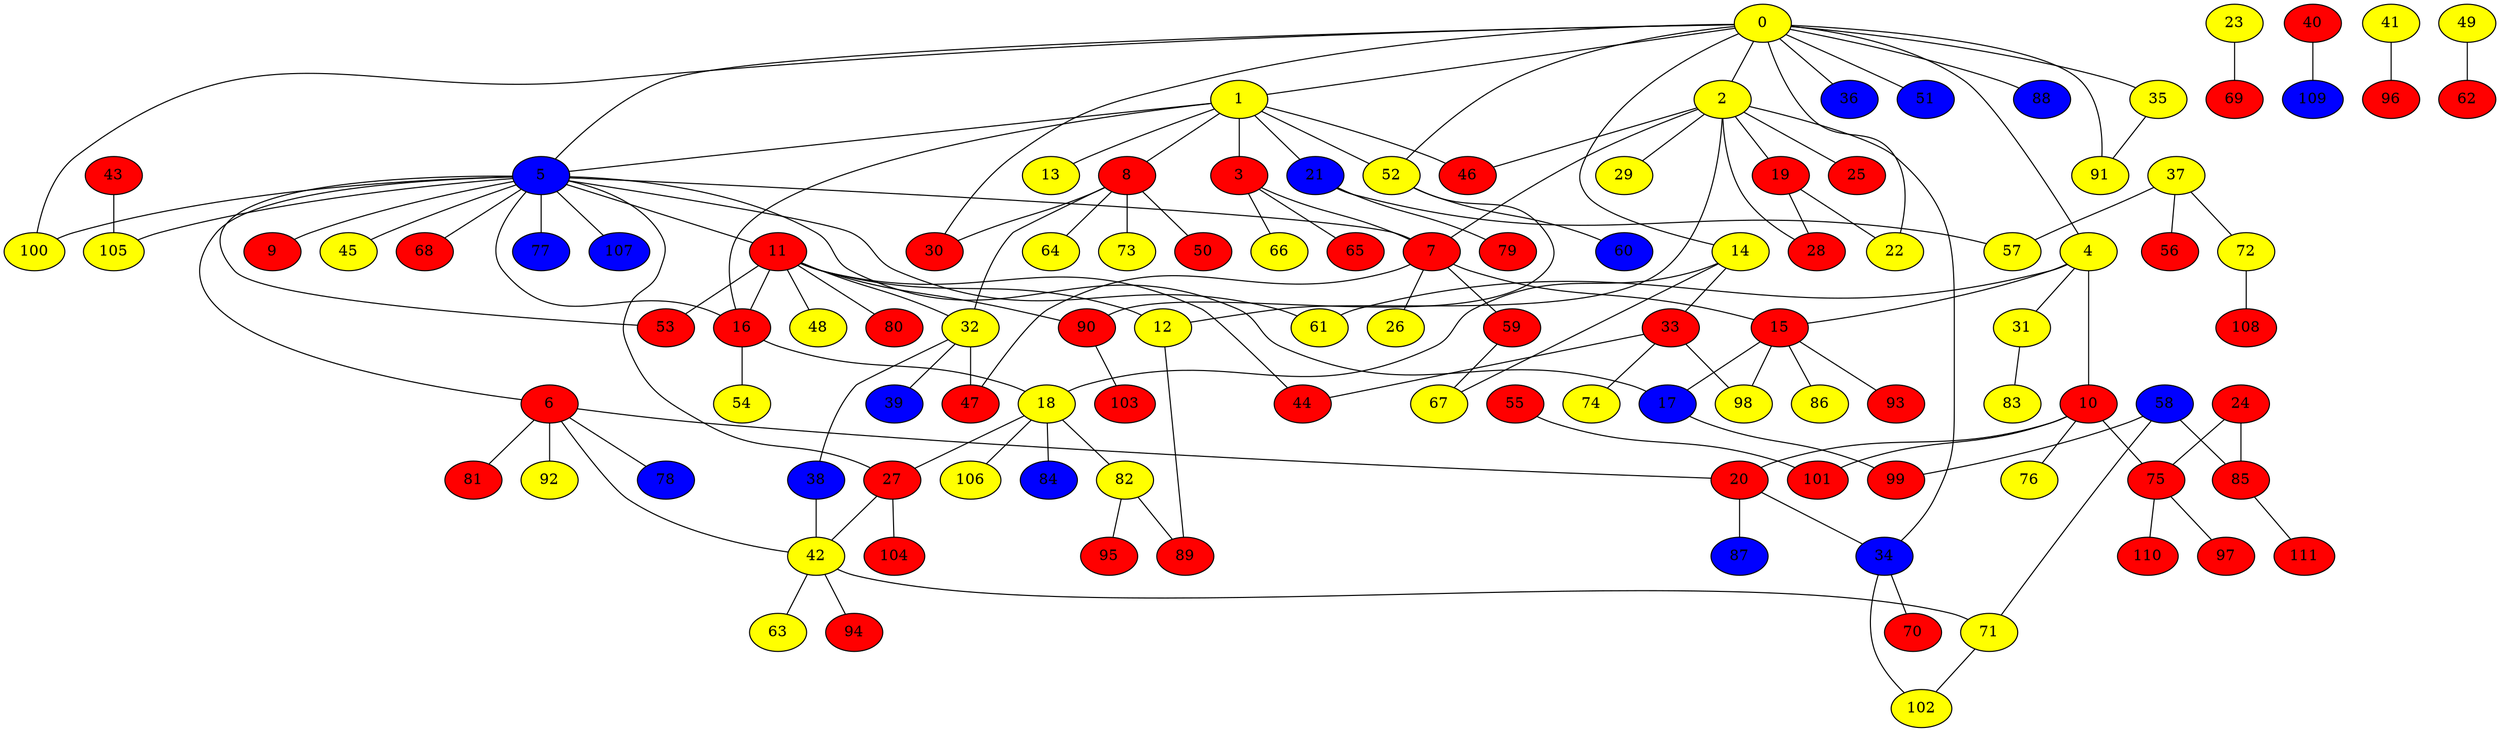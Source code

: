 graph {
0 [style = filled fillcolor = yellow];
1 [style = filled fillcolor = yellow];
2 [style = filled fillcolor = yellow];
3 [style = filled fillcolor = red];
4 [style = filled fillcolor = yellow];
5 [style = filled fillcolor = blue];
6 [style = filled fillcolor = red];
7 [style = filled fillcolor = red];
8 [style = filled fillcolor = red];
9 [style = filled fillcolor = red];
10 [style = filled fillcolor = red];
11 [style = filled fillcolor = red];
12 [style = filled fillcolor = yellow];
13 [style = filled fillcolor = yellow];
14 [style = filled fillcolor = yellow];
15 [style = filled fillcolor = red];
16 [style = filled fillcolor = red];
17 [style = filled fillcolor = blue];
18 [style = filled fillcolor = yellow];
19 [style = filled fillcolor = red];
20 [style = filled fillcolor = red];
21 [style = filled fillcolor = blue];
22 [style = filled fillcolor = yellow];
23 [style = filled fillcolor = yellow];
24 [style = filled fillcolor = red];
25 [style = filled fillcolor = red];
26 [style = filled fillcolor = yellow];
27 [style = filled fillcolor = red];
28 [style = filled fillcolor = red];
29 [style = filled fillcolor = yellow];
30 [style = filled fillcolor = red];
31 [style = filled fillcolor = yellow];
32 [style = filled fillcolor = yellow];
33 [style = filled fillcolor = red];
34 [style = filled fillcolor = blue];
35 [style = filled fillcolor = yellow];
36 [style = filled fillcolor = blue];
37 [style = filled fillcolor = yellow];
38 [style = filled fillcolor = blue];
39 [style = filled fillcolor = blue];
40 [style = filled fillcolor = red];
41 [style = filled fillcolor = yellow];
42 [style = filled fillcolor = yellow];
43 [style = filled fillcolor = red];
44 [style = filled fillcolor = red];
45 [style = filled fillcolor = yellow];
46 [style = filled fillcolor = red];
47 [style = filled fillcolor = red];
48 [style = filled fillcolor = yellow];
49 [style = filled fillcolor = yellow];
50 [style = filled fillcolor = red];
51 [style = filled fillcolor = blue];
52 [style = filled fillcolor = yellow];
53 [style = filled fillcolor = red];
54 [style = filled fillcolor = yellow];
55 [style = filled fillcolor = red];
56 [style = filled fillcolor = red];
57 [style = filled fillcolor = yellow];
58 [style = filled fillcolor = blue];
59 [style = filled fillcolor = red];
60 [style = filled fillcolor = blue];
61 [style = filled fillcolor = yellow];
62 [style = filled fillcolor = red];
63 [style = filled fillcolor = yellow];
64 [style = filled fillcolor = yellow];
65 [style = filled fillcolor = red];
66 [style = filled fillcolor = yellow];
67 [style = filled fillcolor = yellow];
68 [style = filled fillcolor = red];
69 [style = filled fillcolor = red];
70 [style = filled fillcolor = red];
71 [style = filled fillcolor = yellow];
72 [style = filled fillcolor = yellow];
73 [style = filled fillcolor = yellow];
74 [style = filled fillcolor = yellow];
75 [style = filled fillcolor = red];
76 [style = filled fillcolor = yellow];
77 [style = filled fillcolor = blue];
78 [style = filled fillcolor = blue];
79 [style = filled fillcolor = red];
80 [style = filled fillcolor = red];
81 [style = filled fillcolor = red];
82 [style = filled fillcolor = yellow];
83 [style = filled fillcolor = yellow];
84 [style = filled fillcolor = blue];
85 [style = filled fillcolor = red];
86 [style = filled fillcolor = yellow];
87 [style = filled fillcolor = blue];
88 [style = filled fillcolor = blue];
89 [style = filled fillcolor = red];
90 [style = filled fillcolor = red];
91 [style = filled fillcolor = yellow];
92 [style = filled fillcolor = yellow];
93 [style = filled fillcolor = red];
94 [style = filled fillcolor = red];
95 [style = filled fillcolor = red];
96 [style = filled fillcolor = red];
97 [style = filled fillcolor = red];
98 [style = filled fillcolor = yellow];
99 [style = filled fillcolor = red];
100 [style = filled fillcolor = yellow];
101 [style = filled fillcolor = red];
102 [style = filled fillcolor = yellow];
103 [style = filled fillcolor = red];
104 [style = filled fillcolor = red];
105 [style = filled fillcolor = yellow];
106 [style = filled fillcolor = yellow];
107 [style = filled fillcolor = blue];
108 [style = filled fillcolor = red];
109 [style = filled fillcolor = blue];
110 [style = filled fillcolor = red];
111 [style = filled fillcolor = red];
0 -- 5;
0 -- 4;
0 -- 2;
0 -- 1;
0 -- 14;
0 -- 22;
0 -- 30;
0 -- 35;
0 -- 36;
0 -- 51;
0 -- 52;
0 -- 88;
0 -- 91;
0 -- 100;
1 -- 3;
1 -- 5;
1 -- 8;
1 -- 13;
1 -- 16;
1 -- 21;
1 -- 46;
1 -- 52;
2 -- 7;
2 -- 12;
2 -- 19;
2 -- 25;
2 -- 28;
2 -- 29;
2 -- 34;
2 -- 46;
3 -- 7;
3 -- 65;
3 -- 66;
4 -- 10;
4 -- 15;
4 -- 31;
4 -- 61;
5 -- 6;
5 -- 7;
5 -- 9;
5 -- 11;
5 -- 16;
5 -- 17;
5 -- 27;
5 -- 45;
5 -- 53;
5 -- 61;
5 -- 68;
5 -- 77;
5 -- 100;
5 -- 105;
5 -- 107;
6 -- 20;
6 -- 42;
6 -- 78;
6 -- 81;
6 -- 92;
7 -- 15;
7 -- 26;
7 -- 47;
7 -- 59;
8 -- 30;
8 -- 32;
8 -- 50;
8 -- 64;
8 -- 73;
10 -- 20;
10 -- 75;
10 -- 76;
10 -- 101;
11 -- 12;
11 -- 16;
11 -- 32;
11 -- 44;
11 -- 48;
11 -- 53;
11 -- 80;
11 -- 90;
12 -- 89;
14 -- 18;
14 -- 33;
14 -- 67;
15 -- 17;
15 -- 86;
15 -- 93;
15 -- 98;
16 -- 18;
16 -- 54;
17 -- 99;
18 -- 27;
18 -- 82;
18 -- 84;
18 -- 106;
19 -- 22;
19 -- 28;
20 -- 34;
20 -- 87;
21 -- 57;
21 -- 79;
23 -- 69;
24 -- 75;
24 -- 85;
27 -- 42;
27 -- 104;
31 -- 83;
32 -- 38;
32 -- 39;
32 -- 47;
33 -- 44;
33 -- 74;
33 -- 98;
34 -- 70;
34 -- 102;
35 -- 91;
37 -- 56;
37 -- 57;
37 -- 72;
38 -- 42;
40 -- 109;
41 -- 96;
42 -- 63;
42 -- 71;
42 -- 94;
43 -- 105;
49 -- 62;
52 -- 60;
52 -- 90;
55 -- 101;
58 -- 71;
58 -- 85;
58 -- 99;
59 -- 67;
71 -- 102;
72 -- 108;
75 -- 97;
75 -- 110;
82 -- 89;
82 -- 95;
85 -- 111;
90 -- 103;
}
